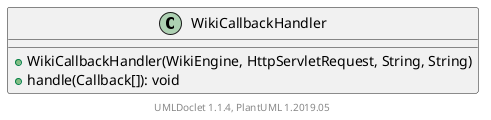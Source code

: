 @startuml

    class WikiCallbackHandler [[WikiCallbackHandler.html]] {
        +WikiCallbackHandler(WikiEngine, HttpServletRequest, String, String)
        +handle(Callback[]): void
    }


    center footer UMLDoclet 1.1.4, PlantUML 1.2019.05
@enduml

